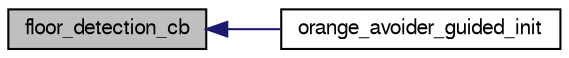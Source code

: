 digraph "floor_detection_cb"
{
  edge [fontname="FreeSans",fontsize="10",labelfontname="FreeSans",labelfontsize="10"];
  node [fontname="FreeSans",fontsize="10",shape=record];
  rankdir="LR";
  Node1 [label="floor_detection_cb",height=0.2,width=0.4,color="black", fillcolor="grey75", style="filled", fontcolor="black"];
  Node1 -> Node2 [dir="back",color="midnightblue",fontsize="10",style="solid",fontname="FreeSans"];
  Node2 [label="orange_avoider_guided_init",height=0.2,width=0.4,color="black", fillcolor="white", style="filled",URL="$orange__avoider__guided_8h.html#ae8b3ef53a7a869aec22a2a48a90e69cb"];
}
